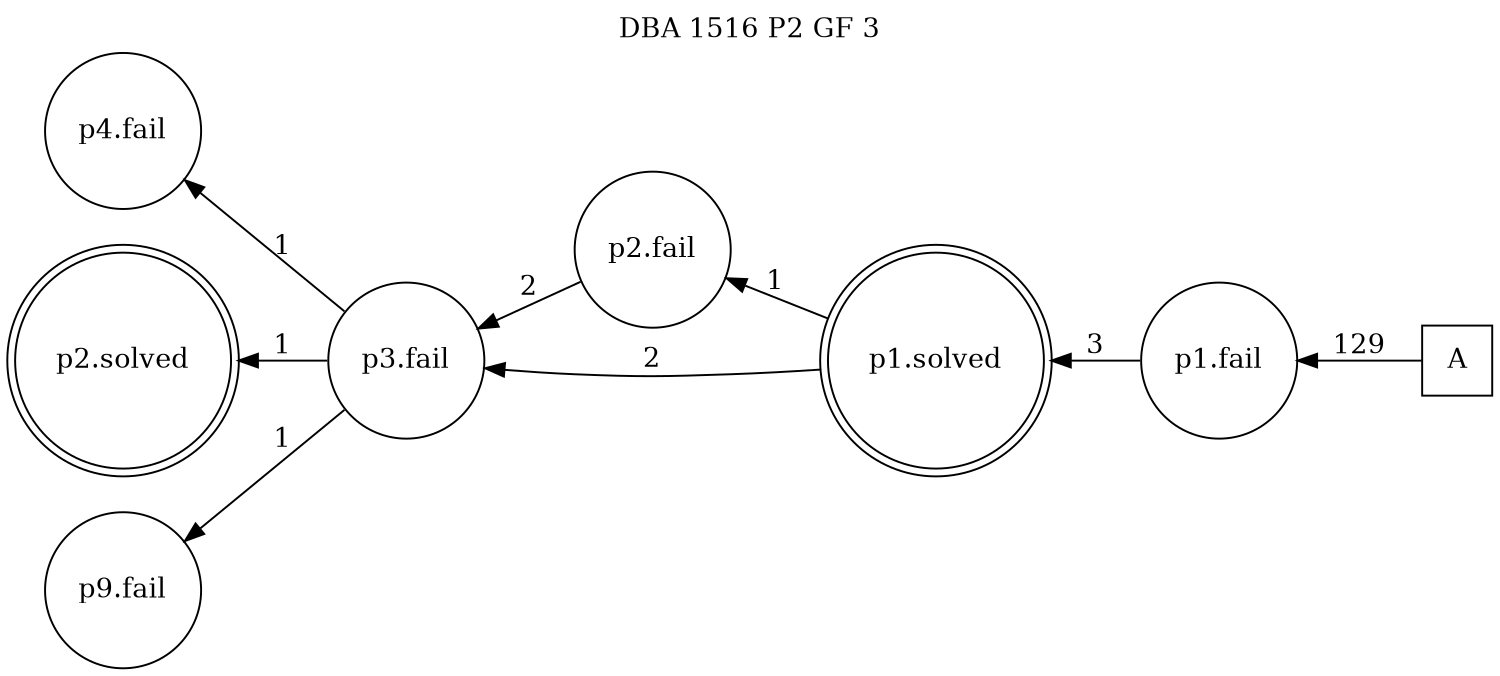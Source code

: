 digraph DBA_1516_P2_GF_3 {
labelloc="tl"
label= " DBA 1516 P2 GF 3 "
rankdir="RL";
graph [ size=" 10 , 10 !"]

"A" [shape="square" label="A"]
"p1.fail" [shape="circle" label="p1.fail"]
"p1.solved" [shape="doublecircle" label="p1.solved"]
"p2.fail" [shape="circle" label="p2.fail"]
"p3.fail" [shape="circle" label="p3.fail"]
"p4.fail" [shape="circle" label="p4.fail"]
"p2.solved" [shape="doublecircle" label="p2.solved"]
"p9.fail" [shape="circle" label="p9.fail"]
"A" -> "p1.fail" [ label=129]
"p1.fail" -> "p1.solved" [ label=3]
"p1.solved" -> "p2.fail" [ label=1]
"p1.solved" -> "p3.fail" [ label=2]
"p2.fail" -> "p3.fail" [ label=2]
"p3.fail" -> "p4.fail" [ label=1]
"p3.fail" -> "p2.solved" [ label=1]
"p3.fail" -> "p9.fail" [ label=1]
}
